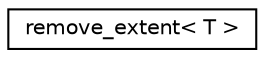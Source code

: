 digraph "Graphical Class Hierarchy"
{
  edge [fontname="Helvetica",fontsize="10",labelfontname="Helvetica",labelfontsize="10"];
  node [fontname="Helvetica",fontsize="10",shape=record];
  rankdir="LR";
  Node1 [label="remove_extent\< T \>",height=0.2,width=0.4,color="black", fillcolor="white", style="filled",URL="$structremove__extent.html"];
}
